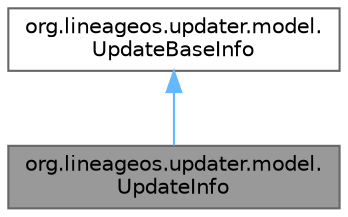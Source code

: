 digraph "org.lineageos.updater.model.UpdateInfo"
{
 // LATEX_PDF_SIZE
  bgcolor="transparent";
  edge [fontname=Helvetica,fontsize=10,labelfontname=Helvetica,labelfontsize=10];
  node [fontname=Helvetica,fontsize=10,shape=box,height=0.2,width=0.4];
  Node1 [label="org.lineageos.updater.model.\lUpdateInfo",height=0.2,width=0.4,color="gray40", fillcolor="grey60", style="filled", fontcolor="black",tooltip=" "];
  Node2 -> Node1 [dir="back",color="steelblue1",style="solid"];
  Node2 [label="org.lineageos.updater.model.\lUpdateBaseInfo",height=0.2,width=0.4,color="gray40", fillcolor="white", style="filled",URL="$interfaceorg_1_1lineageos_1_1updater_1_1model_1_1_update_base_info.html",tooltip=" "];
}
